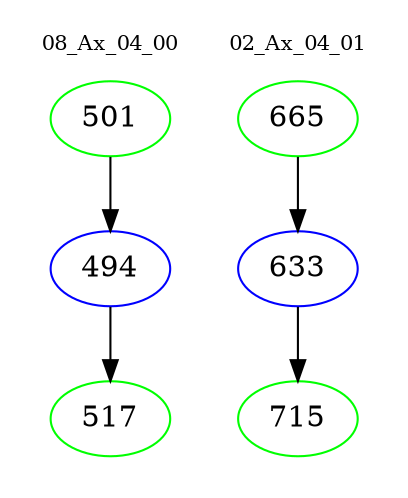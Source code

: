 digraph{
subgraph cluster_0 {
color = white
label = "08_Ax_04_00";
fontsize=10;
T0_501 [label="501", color="green"]
T0_501 -> T0_494 [color="black"]
T0_494 [label="494", color="blue"]
T0_494 -> T0_517 [color="black"]
T0_517 [label="517", color="green"]
}
subgraph cluster_1 {
color = white
label = "02_Ax_04_01";
fontsize=10;
T1_665 [label="665", color="green"]
T1_665 -> T1_633 [color="black"]
T1_633 [label="633", color="blue"]
T1_633 -> T1_715 [color="black"]
T1_715 [label="715", color="green"]
}
}
